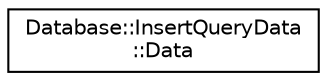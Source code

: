 digraph "Graphical Class Hierarchy"
{
 // LATEX_PDF_SIZE
  edge [fontname="Helvetica",fontsize="10",labelfontname="Helvetica",labelfontsize="10"];
  node [fontname="Helvetica",fontsize="10",shape=record];
  rankdir="LR";
  Node0 [label="Database::InsertQueryData\l::Data",height=0.2,width=0.4,color="black", fillcolor="white", style="filled",URL="$struct_database_1_1_insert_query_data_1_1_data.html",tooltip=" "];
}
